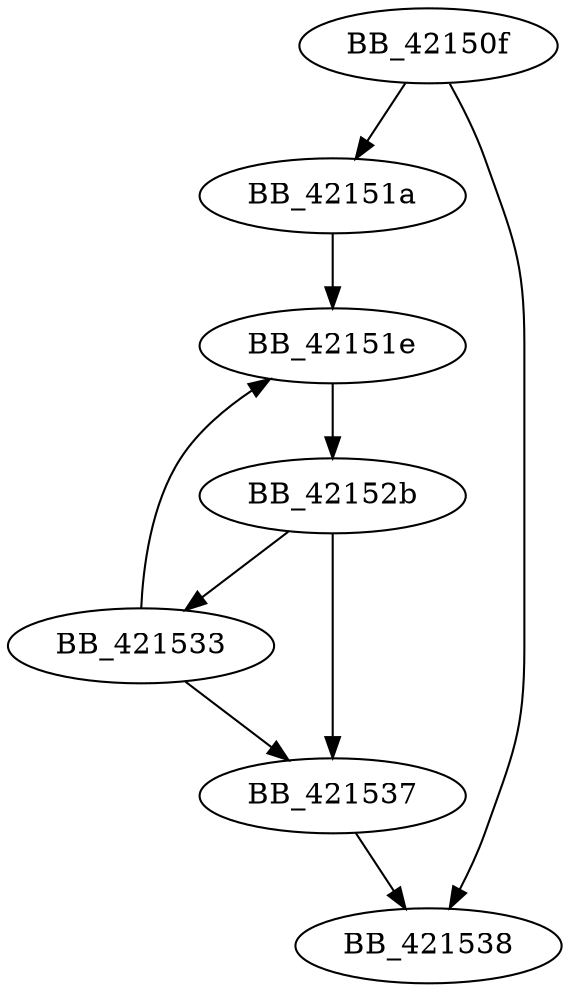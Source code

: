 DiGraph _write_multi_char{
BB_42150f->BB_42151a
BB_42150f->BB_421538
BB_42151a->BB_42151e
BB_42151e->BB_42152b
BB_42152b->BB_421533
BB_42152b->BB_421537
BB_421533->BB_42151e
BB_421533->BB_421537
BB_421537->BB_421538
}
